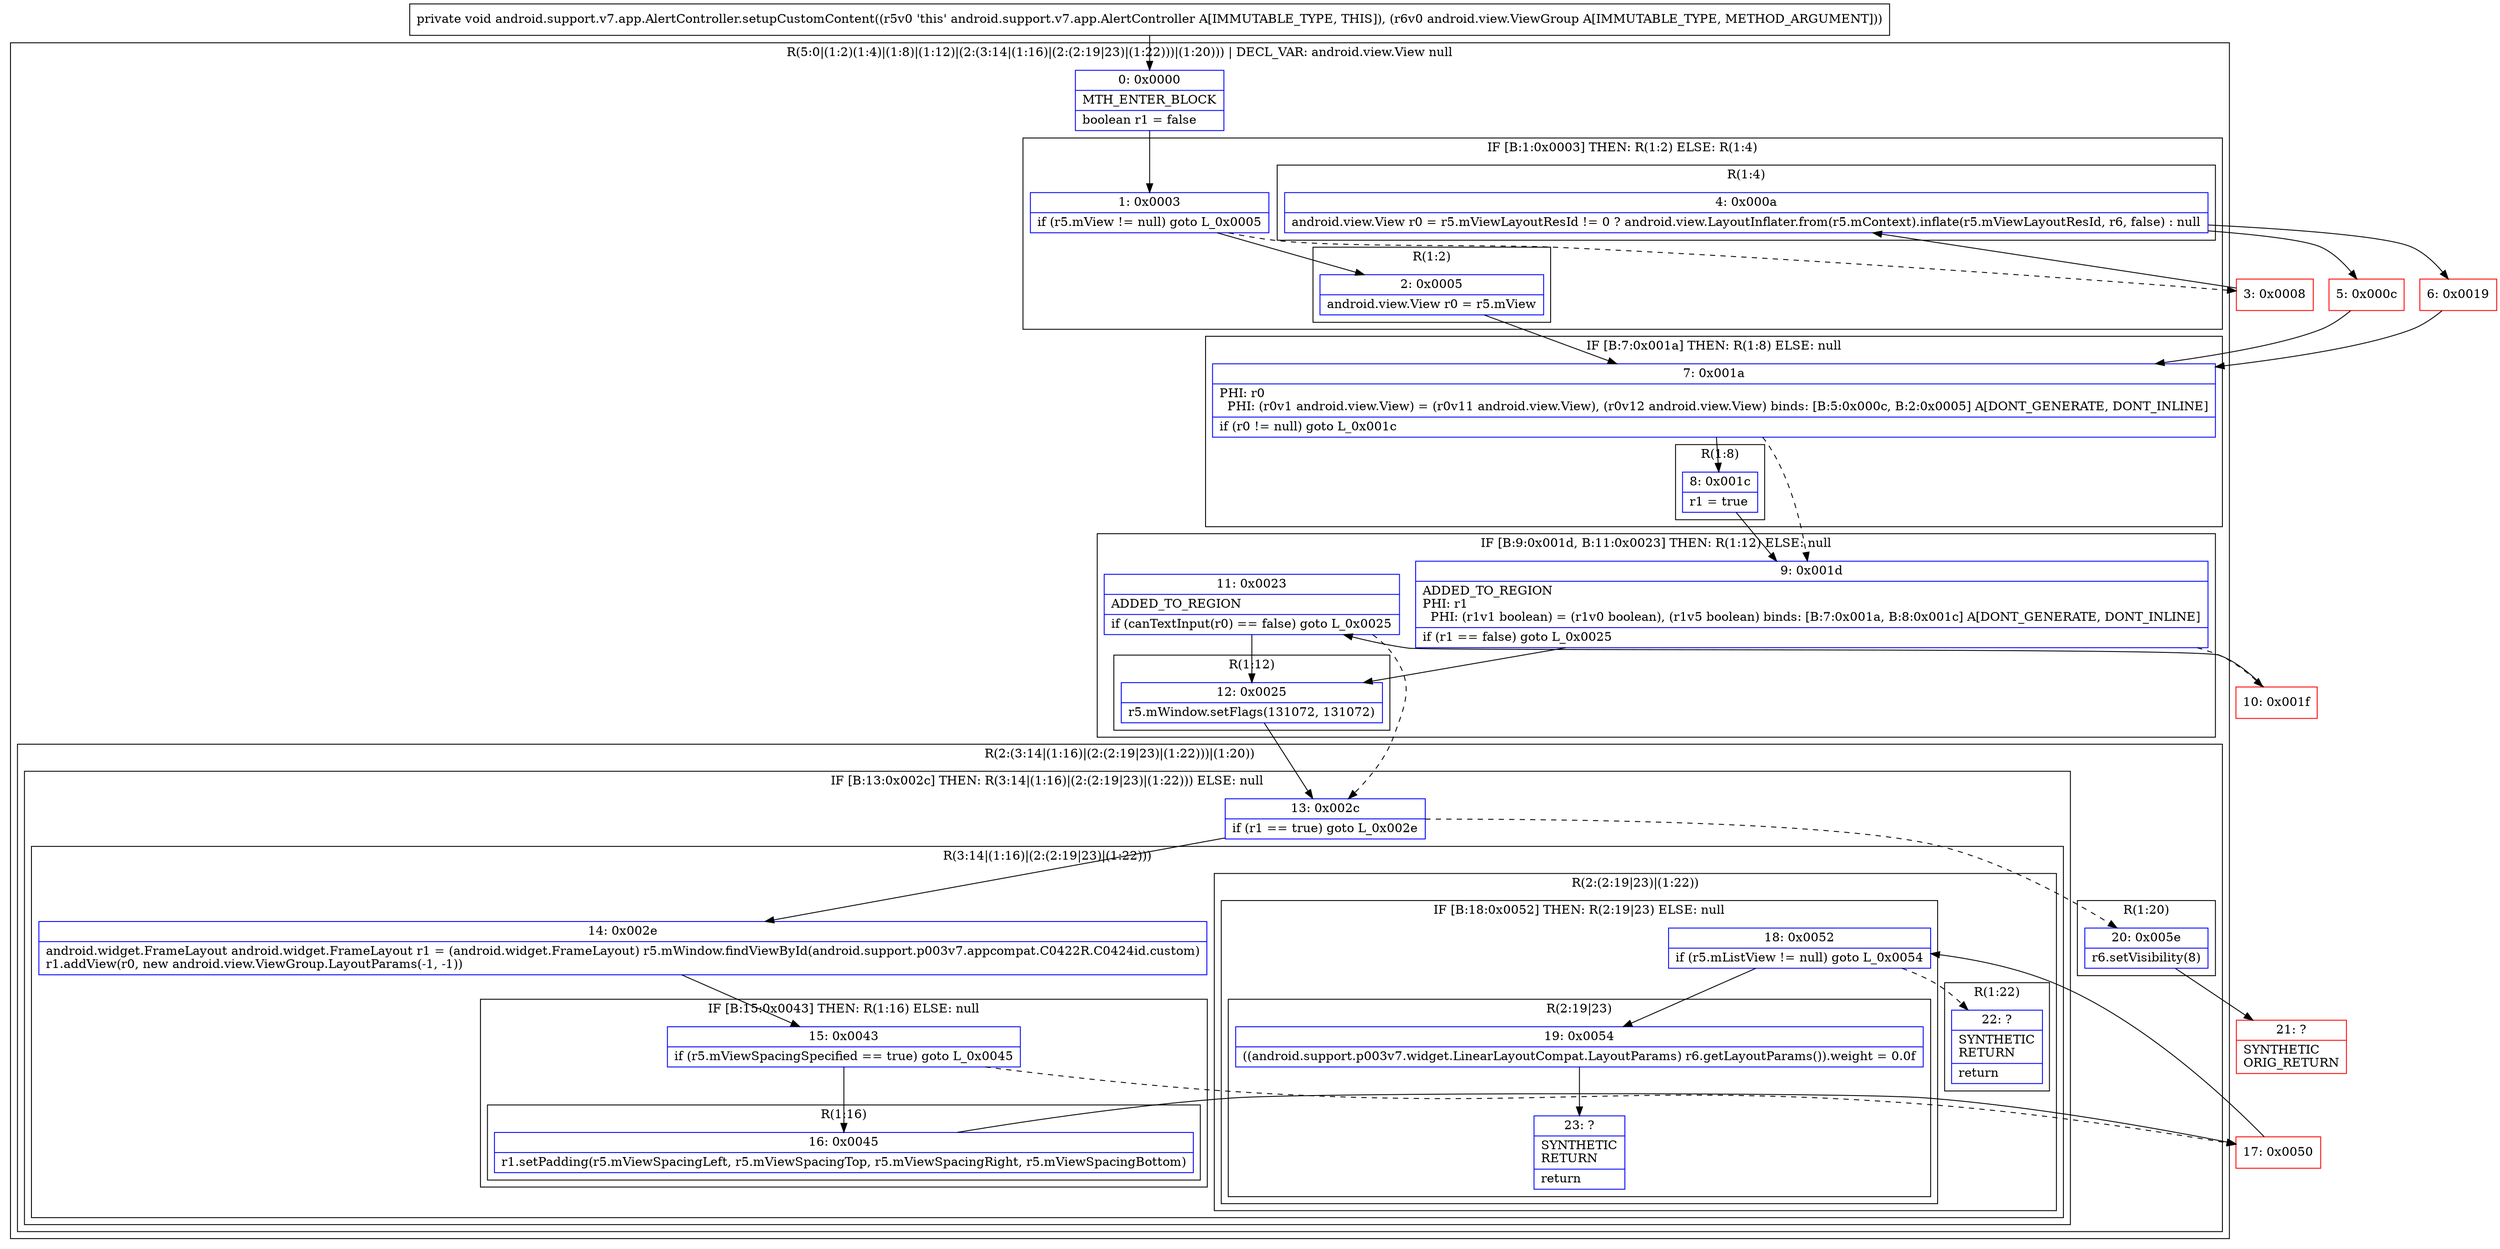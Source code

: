 digraph "CFG forandroid.support.v7.app.AlertController.setupCustomContent(Landroid\/view\/ViewGroup;)V" {
subgraph cluster_Region_16173592 {
label = "R(5:0|(1:2)(1:4)|(1:8)|(1:12)|(2:(3:14|(1:16)|(2:(2:19|23)|(1:22)))|(1:20))) | DECL_VAR: android.view.View null\l";
node [shape=record,color=blue];
Node_0 [shape=record,label="{0\:\ 0x0000|MTH_ENTER_BLOCK\l|boolean r1 = false\l}"];
subgraph cluster_IfRegion_1290383867 {
label = "IF [B:1:0x0003] THEN: R(1:2) ELSE: R(1:4)";
node [shape=record,color=blue];
Node_1 [shape=record,label="{1\:\ 0x0003|if (r5.mView != null) goto L_0x0005\l}"];
subgraph cluster_Region_712054811 {
label = "R(1:2)";
node [shape=record,color=blue];
Node_2 [shape=record,label="{2\:\ 0x0005|android.view.View r0 = r5.mView\l}"];
}
subgraph cluster_Region_1378417692 {
label = "R(1:4)";
node [shape=record,color=blue];
Node_4 [shape=record,label="{4\:\ 0x000a|android.view.View r0 = r5.mViewLayoutResId != 0 ? android.view.LayoutInflater.from(r5.mContext).inflate(r5.mViewLayoutResId, r6, false) : null\l}"];
}
}
subgraph cluster_IfRegion_589446748 {
label = "IF [B:7:0x001a] THEN: R(1:8) ELSE: null";
node [shape=record,color=blue];
Node_7 [shape=record,label="{7\:\ 0x001a|PHI: r0 \l  PHI: (r0v1 android.view.View) = (r0v11 android.view.View), (r0v12 android.view.View) binds: [B:5:0x000c, B:2:0x0005] A[DONT_GENERATE, DONT_INLINE]\l|if (r0 != null) goto L_0x001c\l}"];
subgraph cluster_Region_832120589 {
label = "R(1:8)";
node [shape=record,color=blue];
Node_8 [shape=record,label="{8\:\ 0x001c|r1 = true\l}"];
}
}
subgraph cluster_IfRegion_1105515848 {
label = "IF [B:9:0x001d, B:11:0x0023] THEN: R(1:12) ELSE: null";
node [shape=record,color=blue];
Node_9 [shape=record,label="{9\:\ 0x001d|ADDED_TO_REGION\lPHI: r1 \l  PHI: (r1v1 boolean) = (r1v0 boolean), (r1v5 boolean) binds: [B:7:0x001a, B:8:0x001c] A[DONT_GENERATE, DONT_INLINE]\l|if (r1 == false) goto L_0x0025\l}"];
Node_11 [shape=record,label="{11\:\ 0x0023|ADDED_TO_REGION\l|if (canTextInput(r0) == false) goto L_0x0025\l}"];
subgraph cluster_Region_1253639703 {
label = "R(1:12)";
node [shape=record,color=blue];
Node_12 [shape=record,label="{12\:\ 0x0025|r5.mWindow.setFlags(131072, 131072)\l}"];
}
}
subgraph cluster_Region_1854779907 {
label = "R(2:(3:14|(1:16)|(2:(2:19|23)|(1:22)))|(1:20))";
node [shape=record,color=blue];
subgraph cluster_IfRegion_1681411209 {
label = "IF [B:13:0x002c] THEN: R(3:14|(1:16)|(2:(2:19|23)|(1:22))) ELSE: null";
node [shape=record,color=blue];
Node_13 [shape=record,label="{13\:\ 0x002c|if (r1 == true) goto L_0x002e\l}"];
subgraph cluster_Region_1297667720 {
label = "R(3:14|(1:16)|(2:(2:19|23)|(1:22)))";
node [shape=record,color=blue];
Node_14 [shape=record,label="{14\:\ 0x002e|android.widget.FrameLayout android.widget.FrameLayout r1 = (android.widget.FrameLayout) r5.mWindow.findViewById(android.support.p003v7.appcompat.C0422R.C0424id.custom)\lr1.addView(r0, new android.view.ViewGroup.LayoutParams(\-1, \-1))\l}"];
subgraph cluster_IfRegion_1869262912 {
label = "IF [B:15:0x0043] THEN: R(1:16) ELSE: null";
node [shape=record,color=blue];
Node_15 [shape=record,label="{15\:\ 0x0043|if (r5.mViewSpacingSpecified == true) goto L_0x0045\l}"];
subgraph cluster_Region_1797429166 {
label = "R(1:16)";
node [shape=record,color=blue];
Node_16 [shape=record,label="{16\:\ 0x0045|r1.setPadding(r5.mViewSpacingLeft, r5.mViewSpacingTop, r5.mViewSpacingRight, r5.mViewSpacingBottom)\l}"];
}
}
subgraph cluster_Region_1569235759 {
label = "R(2:(2:19|23)|(1:22))";
node [shape=record,color=blue];
subgraph cluster_IfRegion_1602457399 {
label = "IF [B:18:0x0052] THEN: R(2:19|23) ELSE: null";
node [shape=record,color=blue];
Node_18 [shape=record,label="{18\:\ 0x0052|if (r5.mListView != null) goto L_0x0054\l}"];
subgraph cluster_Region_1553806190 {
label = "R(2:19|23)";
node [shape=record,color=blue];
Node_19 [shape=record,label="{19\:\ 0x0054|((android.support.p003v7.widget.LinearLayoutCompat.LayoutParams) r6.getLayoutParams()).weight = 0.0f\l}"];
Node_23 [shape=record,label="{23\:\ ?|SYNTHETIC\lRETURN\l|return\l}"];
}
}
subgraph cluster_Region_1724866573 {
label = "R(1:22)";
node [shape=record,color=blue];
Node_22 [shape=record,label="{22\:\ ?|SYNTHETIC\lRETURN\l|return\l}"];
}
}
}
}
subgraph cluster_Region_2126919200 {
label = "R(1:20)";
node [shape=record,color=blue];
Node_20 [shape=record,label="{20\:\ 0x005e|r6.setVisibility(8)\l}"];
}
}
}
Node_3 [shape=record,color=red,label="{3\:\ 0x0008}"];
Node_5 [shape=record,color=red,label="{5\:\ 0x000c}"];
Node_6 [shape=record,color=red,label="{6\:\ 0x0019}"];
Node_10 [shape=record,color=red,label="{10\:\ 0x001f}"];
Node_17 [shape=record,color=red,label="{17\:\ 0x0050}"];
Node_21 [shape=record,color=red,label="{21\:\ ?|SYNTHETIC\lORIG_RETURN\l}"];
MethodNode[shape=record,label="{private void android.support.v7.app.AlertController.setupCustomContent((r5v0 'this' android.support.v7.app.AlertController A[IMMUTABLE_TYPE, THIS]), (r6v0 android.view.ViewGroup A[IMMUTABLE_TYPE, METHOD_ARGUMENT])) }"];
MethodNode -> Node_0;
Node_0 -> Node_1;
Node_1 -> Node_2;
Node_1 -> Node_3[style=dashed];
Node_2 -> Node_7;
Node_4 -> Node_5;
Node_4 -> Node_6;
Node_7 -> Node_8;
Node_7 -> Node_9[style=dashed];
Node_8 -> Node_9;
Node_9 -> Node_10[style=dashed];
Node_9 -> Node_12;
Node_11 -> Node_12;
Node_11 -> Node_13[style=dashed];
Node_12 -> Node_13;
Node_13 -> Node_14;
Node_13 -> Node_20[style=dashed];
Node_14 -> Node_15;
Node_15 -> Node_16;
Node_15 -> Node_17[style=dashed];
Node_16 -> Node_17;
Node_18 -> Node_19;
Node_18 -> Node_22[style=dashed];
Node_19 -> Node_23;
Node_20 -> Node_21;
Node_3 -> Node_4;
Node_5 -> Node_7;
Node_6 -> Node_7;
Node_10 -> Node_11;
Node_17 -> Node_18;
}

